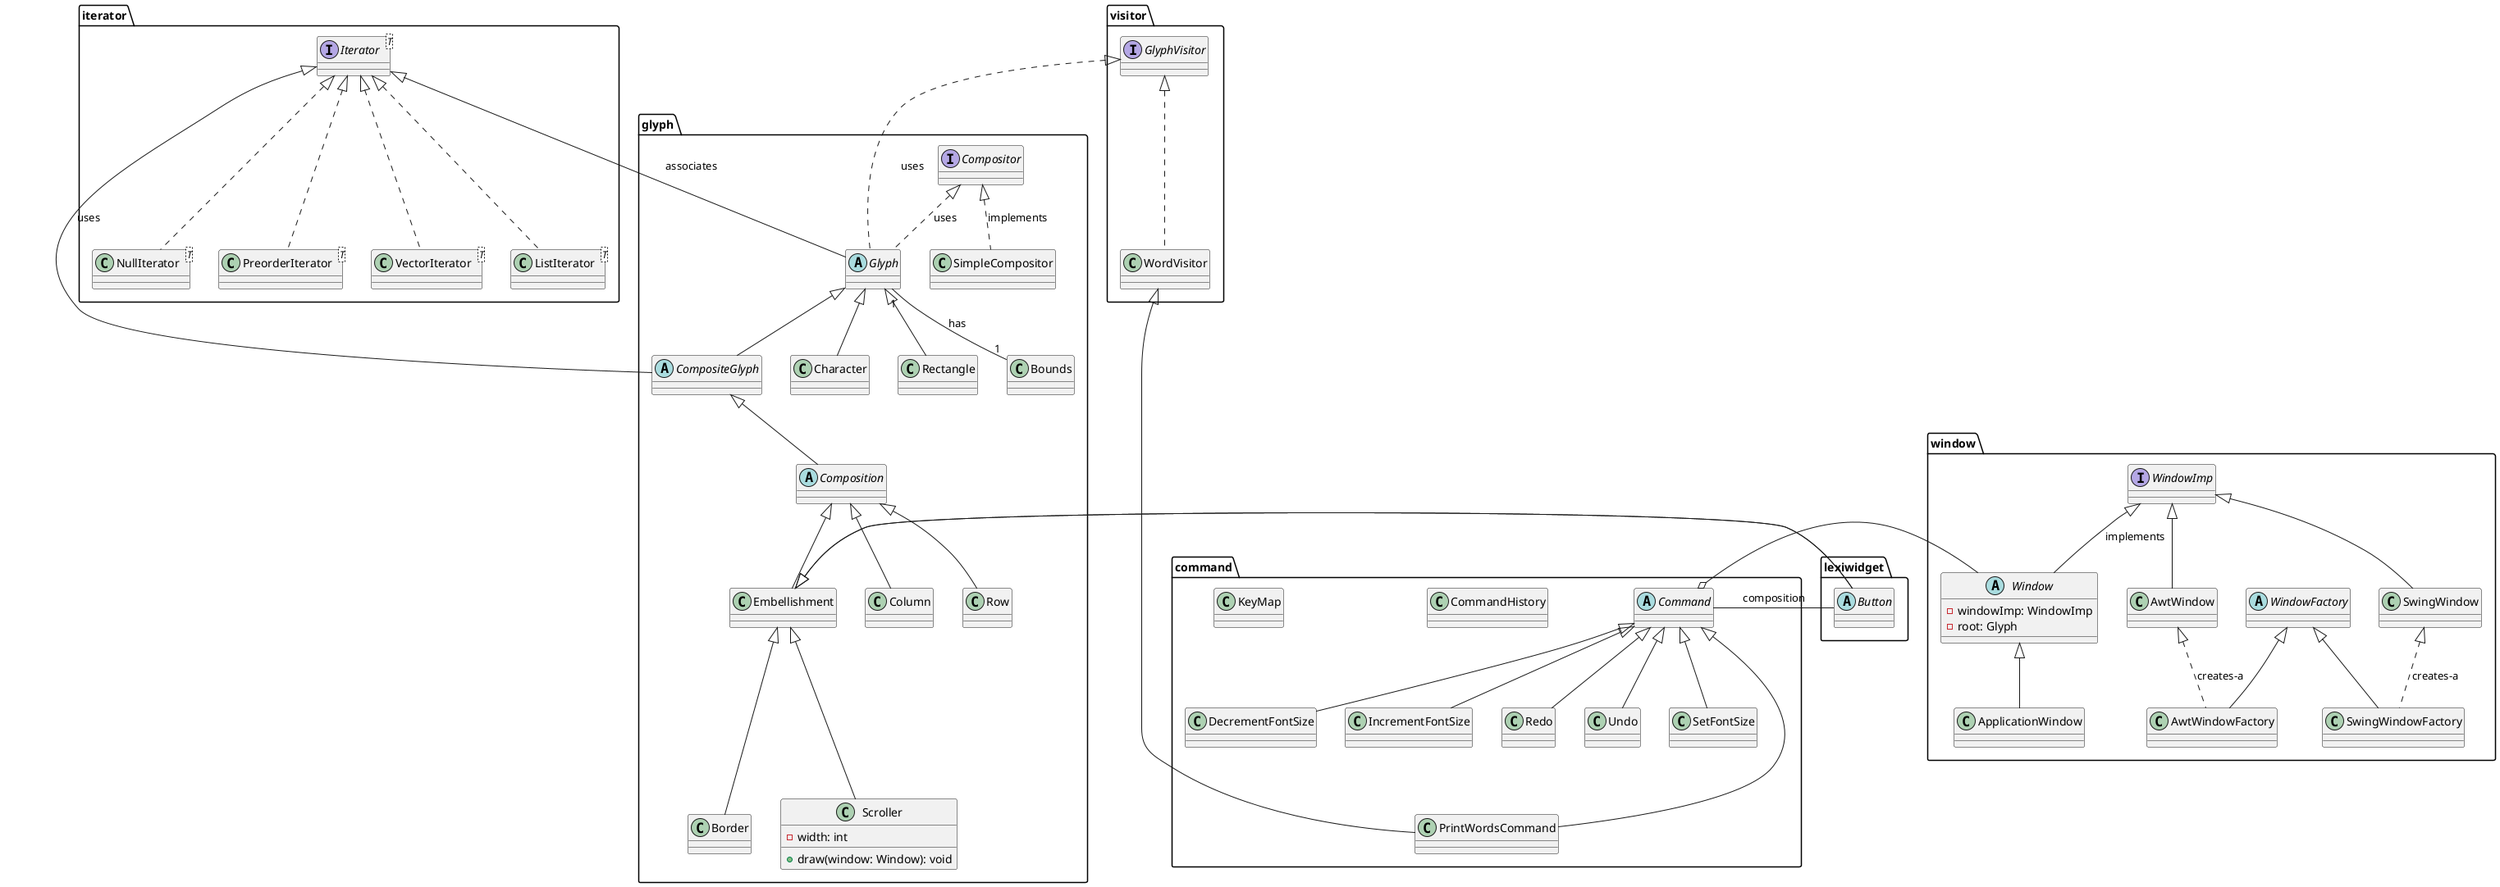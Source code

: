 
@startuml
package glyph {
  abstract class Glyph {
'    - parent: Glyph
'    - bounds: Bounds
'    + draw(Window): void
'    + setSize(Window): void
'    + setParent(Glyph): void
'    + getParent(): Glyph
'    + getBounds(): Bounds
'    + insertAtPosition(Glyph, int): void
'    + remove(Glyph): void
'    + getChild(int): Glyph
'    + compose(): void
  }
  abstract class CompositeGlyph {
'    - children: List<Glyph>
'    + getChildren(): List<Glyph>
'    + setChildren(List<Glyph>): void
'    + draw(Window): void
'    + insertAtPosition(Glyph, int): void
'    + remove(Glyph): void
'    + getChild(int): Glyph
  }


      class Column {
'          +Column(compositor: Compositor) throws OperationNotSupportedException
'          +draw(window: Window)
'          +child(position: int): Glyph
'          +setSize(window: Window)
'          +moveCursor(cursor: Point, child: Glyph): Point
'          +adjustBounds(cursor: Point)
      }



      class Row {
'          +Row(compositor: Compositor)
'          +draw(window: Window)
'          +child(position: int): Glyph
'          +setSize(window: Window)
'          +moveCursor(cursor: Point, child: Glyph): Point
'          +adjustBounds(cursor: Point)
      }




        class Character {

'            -char character
'            +Character(character: char)
'            +draw(window: Window)
'            +setSize(window: Window)
        }



        class Rectangle {

'            +Rectangle(width: int, height: int)
'            +draw(window: Window)
'            +setSize(window: Window)
        }




        abstract class Composition {
'            -Compositor compositor
'            +setCompositor(compositor: Compositor): void
'            +getCompositor(): Compositor
'            +draw(window: Window): void
'            +reformat(): void
'            +insert(glyph: Glyph, position: int): void
'            +remove(glyph: Glyph): void
'            +compose(): void
'            +adjustBounds(cursor: Point): void
'            +moveCursor(cursor: Point, child: Glyph): Point
        }

            class Bounds {
'                    - Point upperLeft
'                    - int width
'                    - int height
'                    + Bounds(Point upperLeft, int width, int height)
'                    + Point getUpperLeft()
'                    + int getWidth()
'                    + int getHeight()
'                    + void setPointDimensions(int width, int height)
                }

    interface Compositor {

    }

    class SimpleCompositor {

    }
    class Embellishment {

        }
        class Border {

            }



        class Scroller {
            - width: int

            + draw(window: Window): void
        }



    Compositor <|.. Glyph : uses
    Composition <|-- Embellishment
    Compositor <|.. SimpleCompositor : implements
    Glyph <|-- CompositeGlyph
    CompositeGlyph <|-- Composition
    Composition <|-- Column
    Composition <|-- Row
    Glyph <|-- Character
    Glyph <|-- Rectangle
    Embellishment <|--- Border
    Embellishment <|--- Scroller
    Glyph "1" -- "1" Bounds : has

}

package window {
    abstract class Window {
            - windowImp: WindowImp
            - root: Glyph
    }

    abstract class WindowFactory {}
    class ApplicationWindow {}
    class SwingWindow {}
    class SwingWindowFactory{}
    class AwtWindowFactory{}
    interface WindowImp {}
    class AwtWindow{}


     WindowImp <|-- Window : implements
     Window <|--  ApplicationWindow
     WindowImp <|-- SwingWindow
     WindowImp <|-- AwtWindow
     SwingWindow <|.. SwingWindowFactory : creates-a
     AwtWindow <|.. AwtWindowFactory : creates-a
     WindowFactory <|-- AwtWindowFactory
     WindowFactory <|-- SwingWindowFactory

}

package lexiwidget {

    abstract class Button {
    }


    Embellishment <|-- Button

}
package command{
    abstract class Command {}
    class CommandHistory{}
    class DecrementFontSize{}
    class IncrementFontSize{}
    class KeyMap{}
    class Redo{}
    class Undo{}
    class SetFontSize{}
    class PrintWordsCommand{}

}
    Button -|> Embellishment
    Button - Command : composition
    Command <|-- DecrementFontSize
    Command <|-- IncrementFontSize
    Command <|-- Redo
    Command <|-- Undo
    Command <|-- SetFontSize
    Command <|---PrintWordsCommand
    Command o- Window

package iterator{
    Interface Iterator<T> {
    }

    class NullIterator<T> {

    }
    class PreorderIterator<T> {
    }
    class VectorIterator<T> {

    }
    class ListIterator<T> {

    }
}

    Iterator <|...NullIterator
    Iterator <|...VectorIterator
    Iterator <|...PreorderIterator
    Iterator <|... ListIterator
    Iterator <|--- Glyph : associates
    Iterator <|--- CompositeGlyph : uses

package visitor{
    Interface GlyphVisitor {}
    class WordVisitor{}
}
    GlyphVisitor <|...WordVisitor
    GlyphVisitor <|...Glyph : uses
    WordVisitor <|--- PrintWordsCommand






'package glyph {
'    class Compositor
'}
'
'package window {
'    class Window
'}
'
'GUIFactory --> Compositor
'Button --> Window
'Label --> Window
@enduml

